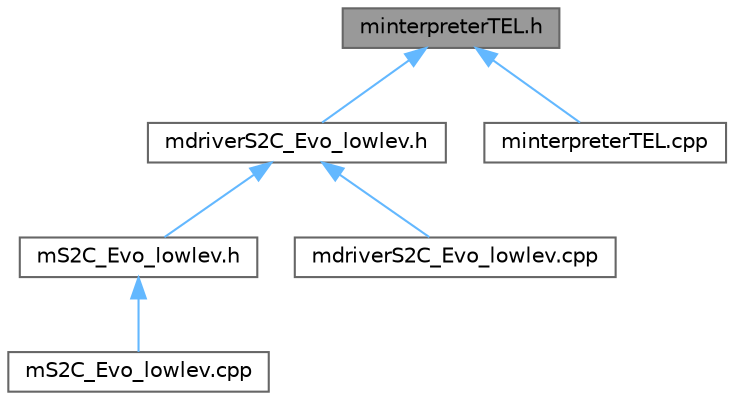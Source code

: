 digraph "minterpreterTEL.h"
{
 // LATEX_PDF_SIZE
  bgcolor="transparent";
  edge [fontname=Helvetica,fontsize=10,labelfontname=Helvetica,labelfontsize=10];
  node [fontname=Helvetica,fontsize=10,shape=box,height=0.2,width=0.4];
  Node1 [id="Node000001",label="minterpreterTEL.h",height=0.2,width=0.4,color="gray40", fillcolor="grey60", style="filled", fontcolor="black",tooltip="Class that is in charge of building and parsing the required messages to make the UWMdriver able to c..."];
  Node1 -> Node2 [id="edge1_Node000001_Node000002",dir="back",color="steelblue1",style="solid",tooltip=" "];
  Node2 [id="Node000002",label="mdriverS2C_Evo_lowlev.h",height=0.2,width=0.4,color="grey40", fillcolor="white", style="filled",URL="$mdriverS2C__Evo__lowlev_8h.html",tooltip="Class derived from UWMdriver to interface ns2/NS-Miracle with the S2C EvoLogics acoustic modems throu..."];
  Node2 -> Node3 [id="edge2_Node000002_Node000003",dir="back",color="steelblue1",style="solid",tooltip=" "];
  Node3 [id="Node000003",label="mS2C_Evo_lowlev.h",height=0.2,width=0.4,color="grey40", fillcolor="white", style="filled",URL="$mS2C__Evo__lowlev_8h.html",tooltip="Header of the main class that implements the general interface between ns2/NS-Miracle and the S2C Evo..."];
  Node3 -> Node4 [id="edge3_Node000003_Node000004",dir="back",color="steelblue1",style="solid",tooltip=" "];
  Node4 [id="Node000004",label="mS2C_Evo_lowlev.cpp",height=0.2,width=0.4,color="grey40", fillcolor="white", style="filled",URL="$mS2C__Evo__lowlev_8cpp.html",tooltip="Implementation of the MS2C_Evo_lowlev class."];
  Node2 -> Node5 [id="edge4_Node000002_Node000005",dir="back",color="steelblue1",style="solid",tooltip=" "];
  Node5 [id="Node000005",label="mdriverS2C_Evo_lowlev.cpp",height=0.2,width=0.4,color="grey40", fillcolor="white", style="filled",URL="$mdriverS2C__Evo__lowlev_8cpp.html",tooltip=" "];
  Node1 -> Node6 [id="edge5_Node000001_Node000006",dir="back",color="steelblue1",style="solid",tooltip=" "];
  Node6 [id="Node000006",label="minterpreterTEL.cpp",height=0.2,width=0.4,color="grey40", fillcolor="white", style="filled",URL="$minterpreterTEL_8cpp.html",tooltip="Implementation of the MinterpreterTEL class."];
}
